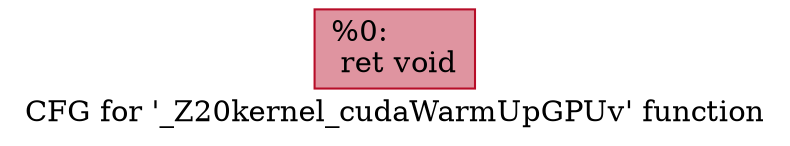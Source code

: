 digraph "CFG for '_Z20kernel_cudaWarmUpGPUv' function" {
	label="CFG for '_Z20kernel_cudaWarmUpGPUv' function";

	Node0x5e4a1c0 [shape=record,color="#b70d28ff", style=filled, fillcolor="#b70d2870",label="{%0:\l  ret void\l}"];
}

